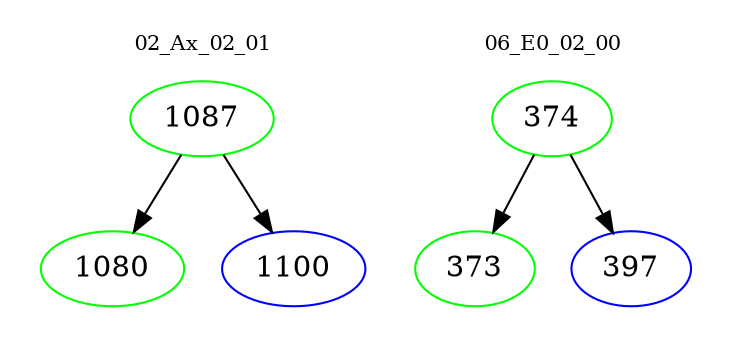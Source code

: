 digraph{
subgraph cluster_0 {
color = white
label = "02_Ax_02_01";
fontsize=10;
T0_1087 [label="1087", color="green"]
T0_1087 -> T0_1080 [color="black"]
T0_1080 [label="1080", color="green"]
T0_1087 -> T0_1100 [color="black"]
T0_1100 [label="1100", color="blue"]
}
subgraph cluster_1 {
color = white
label = "06_E0_02_00";
fontsize=10;
T1_374 [label="374", color="green"]
T1_374 -> T1_373 [color="black"]
T1_373 [label="373", color="green"]
T1_374 -> T1_397 [color="black"]
T1_397 [label="397", color="blue"]
}
}
